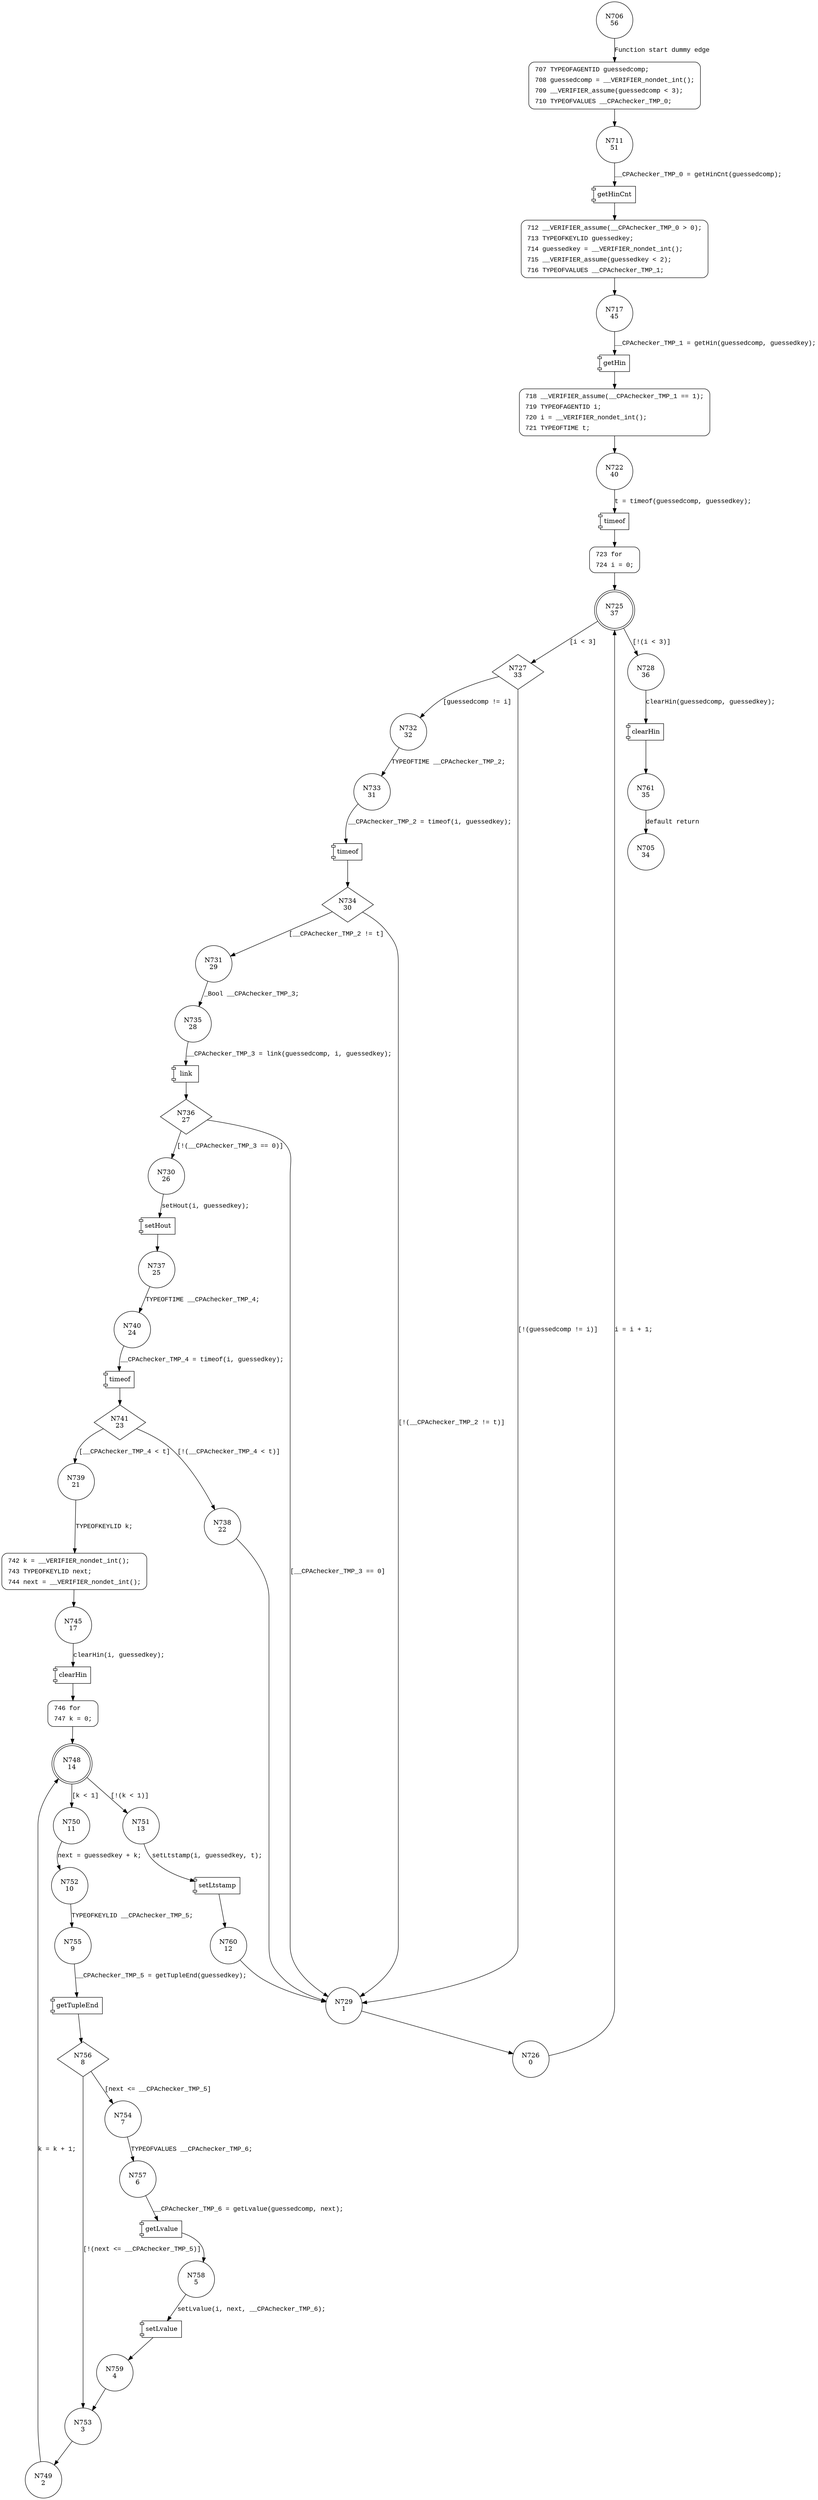 digraph confirm {
706 [shape="circle" label="N706\n56"]
707 [shape="circle" label="N707\n55"]
711 [shape="circle" label="N711\n51"]
712 [shape="circle" label="N712\n50"]
717 [shape="circle" label="N717\n45"]
718 [shape="circle" label="N718\n44"]
722 [shape="circle" label="N722\n40"]
723 [shape="circle" label="N723\n39"]
725 [shape="doublecircle" label="N725\n37"]
727 [shape="diamond" label="N727\n33"]
728 [shape="circle" label="N728\n36"]
761 [shape="circle" label="N761\n35"]
732 [shape="circle" label="N732\n32"]
729 [shape="circle" label="N729\n1"]
726 [shape="circle" label="N726\n0"]
733 [shape="circle" label="N733\n31"]
734 [shape="diamond" label="N734\n30"]
731 [shape="circle" label="N731\n29"]
735 [shape="circle" label="N735\n28"]
736 [shape="diamond" label="N736\n27"]
730 [shape="circle" label="N730\n26"]
737 [shape="circle" label="N737\n25"]
740 [shape="circle" label="N740\n24"]
741 [shape="diamond" label="N741\n23"]
739 [shape="circle" label="N739\n21"]
738 [shape="circle" label="N738\n22"]
742 [shape="circle" label="N742\n20"]
745 [shape="circle" label="N745\n17"]
746 [shape="circle" label="N746\n16"]
748 [shape="doublecircle" label="N748\n14"]
750 [shape="circle" label="N750\n11"]
751 [shape="circle" label="N751\n13"]
760 [shape="circle" label="N760\n12"]
752 [shape="circle" label="N752\n10"]
755 [shape="circle" label="N755\n9"]
756 [shape="diamond" label="N756\n8"]
754 [shape="circle" label="N754\n7"]
753 [shape="circle" label="N753\n3"]
749 [shape="circle" label="N749\n2"]
757 [shape="circle" label="N757\n6"]
758 [shape="circle" label="N758\n5"]
759 [shape="circle" label="N759\n4"]
705 [shape="circle" label="N705\n34"]
707 [style="filled,bold" penwidth="1" fillcolor="white" fontname="Courier New" shape="Mrecord" label=<<table border="0" cellborder="0" cellpadding="3" bgcolor="white"><tr><td align="right">707</td><td align="left">TYPEOFAGENTID guessedcomp;</td></tr><tr><td align="right">708</td><td align="left">guessedcomp = __VERIFIER_nondet_int();</td></tr><tr><td align="right">709</td><td align="left">__VERIFIER_assume(guessedcomp &lt; 3);</td></tr><tr><td align="right">710</td><td align="left">TYPEOFVALUES __CPAchecker_TMP_0;</td></tr></table>>]
707 -> 711[label=""]
712 [style="filled,bold" penwidth="1" fillcolor="white" fontname="Courier New" shape="Mrecord" label=<<table border="0" cellborder="0" cellpadding="3" bgcolor="white"><tr><td align="right">712</td><td align="left">__VERIFIER_assume(__CPAchecker_TMP_0 &gt; 0);</td></tr><tr><td align="right">713</td><td align="left">TYPEOFKEYLID guessedkey;</td></tr><tr><td align="right">714</td><td align="left">guessedkey = __VERIFIER_nondet_int();</td></tr><tr><td align="right">715</td><td align="left">__VERIFIER_assume(guessedkey &lt; 2);</td></tr><tr><td align="right">716</td><td align="left">TYPEOFVALUES __CPAchecker_TMP_1;</td></tr></table>>]
712 -> 717[label=""]
718 [style="filled,bold" penwidth="1" fillcolor="white" fontname="Courier New" shape="Mrecord" label=<<table border="0" cellborder="0" cellpadding="3" bgcolor="white"><tr><td align="right">718</td><td align="left">__VERIFIER_assume(__CPAchecker_TMP_1 == 1);</td></tr><tr><td align="right">719</td><td align="left">TYPEOFAGENTID i;</td></tr><tr><td align="right">720</td><td align="left">i = __VERIFIER_nondet_int();</td></tr><tr><td align="right">721</td><td align="left">TYPEOFTIME t;</td></tr></table>>]
718 -> 722[label=""]
723 [style="filled,bold" penwidth="1" fillcolor="white" fontname="Courier New" shape="Mrecord" label=<<table border="0" cellborder="0" cellpadding="3" bgcolor="white"><tr><td align="right">723</td><td align="left">for</td></tr><tr><td align="right">724</td><td align="left">i = 0;</td></tr></table>>]
723 -> 725[label=""]
742 [style="filled,bold" penwidth="1" fillcolor="white" fontname="Courier New" shape="Mrecord" label=<<table border="0" cellborder="0" cellpadding="3" bgcolor="white"><tr><td align="right">742</td><td align="left">k = __VERIFIER_nondet_int();</td></tr><tr><td align="right">743</td><td align="left">TYPEOFKEYLID next;</td></tr><tr><td align="right">744</td><td align="left">next = __VERIFIER_nondet_int();</td></tr></table>>]
742 -> 745[label=""]
746 [style="filled,bold" penwidth="1" fillcolor="white" fontname="Courier New" shape="Mrecord" label=<<table border="0" cellborder="0" cellpadding="3" bgcolor="white"><tr><td align="right">746</td><td align="left">for</td></tr><tr><td align="right">747</td><td align="left">k = 0;</td></tr></table>>]
746 -> 748[label=""]
706 -> 707 [label="Function start dummy edge" fontname="Courier New"]
100126 [shape="component" label="getHinCnt"]
711 -> 100126 [label="__CPAchecker_TMP_0 = getHinCnt(guessedcomp);" fontname="Courier New"]
100126 -> 712 [label="" fontname="Courier New"]
100127 [shape="component" label="getHin"]
717 -> 100127 [label="__CPAchecker_TMP_1 = getHin(guessedcomp, guessedkey);" fontname="Courier New"]
100127 -> 718 [label="" fontname="Courier New"]
100128 [shape="component" label="timeof"]
722 -> 100128 [label="t = timeof(guessedcomp, guessedkey);" fontname="Courier New"]
100128 -> 723 [label="" fontname="Courier New"]
725 -> 727 [label="[i < 3]" fontname="Courier New"]
725 -> 728 [label="[!(i < 3)]" fontname="Courier New"]
100129 [shape="component" label="clearHin"]
728 -> 100129 [label="clearHin(guessedcomp, guessedkey);" fontname="Courier New"]
100129 -> 761 [label="" fontname="Courier New"]
727 -> 732 [label="[guessedcomp != i]" fontname="Courier New"]
727 -> 729 [label="[!(guessedcomp != i)]" fontname="Courier New"]
729 -> 726 [label="" fontname="Courier New"]
732 -> 733 [label="TYPEOFTIME __CPAchecker_TMP_2;" fontname="Courier New"]
100130 [shape="component" label="timeof"]
733 -> 100130 [label="__CPAchecker_TMP_2 = timeof(i, guessedkey);" fontname="Courier New"]
100130 -> 734 [label="" fontname="Courier New"]
734 -> 731 [label="[__CPAchecker_TMP_2 != t]" fontname="Courier New"]
734 -> 729 [label="[!(__CPAchecker_TMP_2 != t)]" fontname="Courier New"]
100131 [shape="component" label="link"]
735 -> 100131 [label="__CPAchecker_TMP_3 = link(guessedcomp, i, guessedkey);" fontname="Courier New"]
100131 -> 736 [label="" fontname="Courier New"]
736 -> 729 [label="[__CPAchecker_TMP_3 == 0]" fontname="Courier New"]
736 -> 730 [label="[!(__CPAchecker_TMP_3 == 0)]" fontname="Courier New"]
100132 [shape="component" label="setHout"]
730 -> 100132 [label="setHout(i, guessedkey);" fontname="Courier New"]
100132 -> 737 [label="" fontname="Courier New"]
100133 [shape="component" label="timeof"]
740 -> 100133 [label="__CPAchecker_TMP_4 = timeof(i, guessedkey);" fontname="Courier New"]
100133 -> 741 [label="" fontname="Courier New"]
741 -> 739 [label="[__CPAchecker_TMP_4 < t]" fontname="Courier New"]
741 -> 738 [label="[!(__CPAchecker_TMP_4 < t)]" fontname="Courier New"]
739 -> 742 [label="TYPEOFKEYLID k;" fontname="Courier New"]
100134 [shape="component" label="clearHin"]
745 -> 100134 [label="clearHin(i, guessedkey);" fontname="Courier New"]
100134 -> 746 [label="" fontname="Courier New"]
748 -> 750 [label="[k < 1]" fontname="Courier New"]
748 -> 751 [label="[!(k < 1)]" fontname="Courier New"]
100135 [shape="component" label="setLtstamp"]
751 -> 100135 [label="setLtstamp(i, guessedkey, t);" fontname="Courier New"]
100135 -> 760 [label="" fontname="Courier New"]
750 -> 752 [label="next = guessedkey + k;" fontname="Courier New"]
100136 [shape="component" label="getTupleEnd"]
755 -> 100136 [label="__CPAchecker_TMP_5 = getTupleEnd(guessedkey);" fontname="Courier New"]
100136 -> 756 [label="" fontname="Courier New"]
756 -> 754 [label="[next <= __CPAchecker_TMP_5]" fontname="Courier New"]
756 -> 753 [label="[!(next <= __CPAchecker_TMP_5)]" fontname="Courier New"]
753 -> 749 [label="" fontname="Courier New"]
754 -> 757 [label="TYPEOFVALUES __CPAchecker_TMP_6;" fontname="Courier New"]
100137 [shape="component" label="getLvalue"]
757 -> 100137 [label="__CPAchecker_TMP_6 = getLvalue(guessedcomp, next);" fontname="Courier New"]
100137 -> 758 [label="" fontname="Courier New"]
100138 [shape="component" label="setLvalue"]
758 -> 100138 [label="setLvalue(i, next, __CPAchecker_TMP_6);" fontname="Courier New"]
100138 -> 759 [label="" fontname="Courier New"]
761 -> 705 [label="default return" fontname="Courier New"]
726 -> 725 [label="i = i + 1;" fontname="Courier New"]
731 -> 735 [label="_Bool __CPAchecker_TMP_3;" fontname="Courier New"]
737 -> 740 [label="TYPEOFTIME __CPAchecker_TMP_4;" fontname="Courier New"]
738 -> 729 [label="" fontname="Courier New"]
760 -> 729 [label="" fontname="Courier New"]
752 -> 755 [label="TYPEOFKEYLID __CPAchecker_TMP_5;" fontname="Courier New"]
749 -> 748 [label="k = k + 1;" fontname="Courier New"]
759 -> 753 [label="" fontname="Courier New"]
}